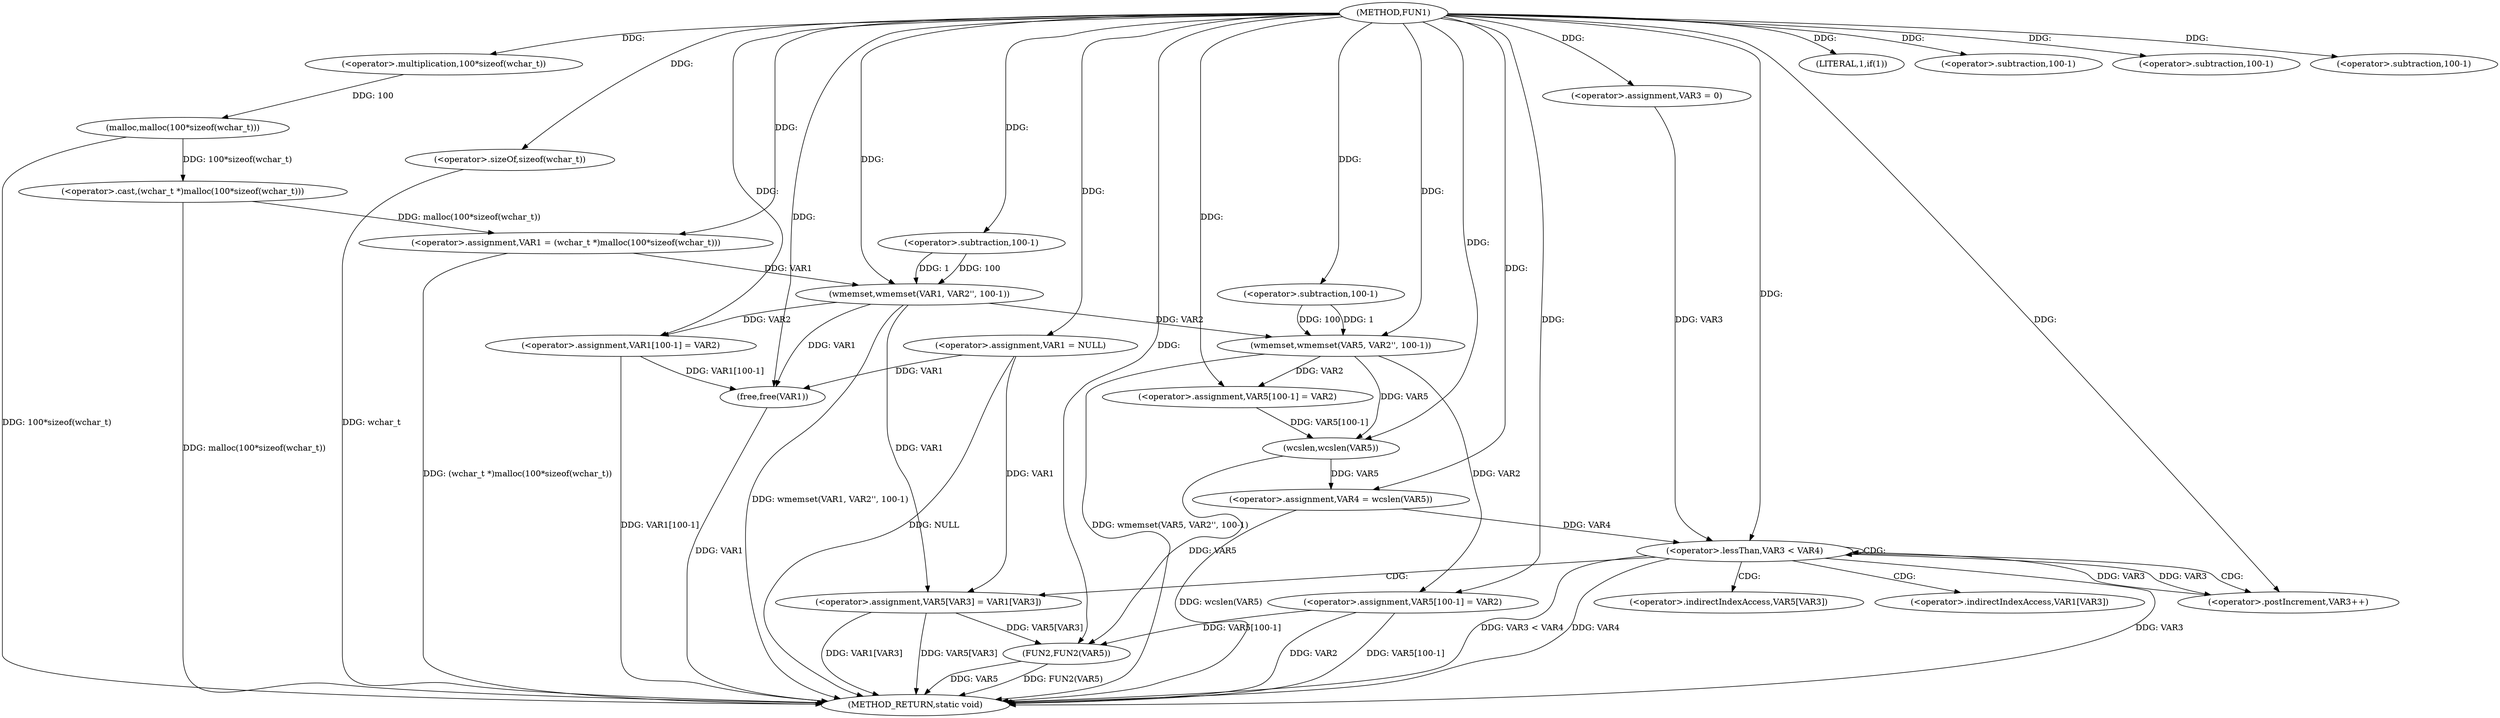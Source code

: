 digraph FUN1 {  
"1000100" [label = "(METHOD,FUN1)" ]
"1000180" [label = "(METHOD_RETURN,static void)" ]
"1000103" [label = "(<operator>.assignment,VAR1 = NULL)" ]
"1000107" [label = "(LITERAL,1,if(1))" ]
"1000109" [label = "(<operator>.assignment,VAR1 = (wchar_t *)malloc(100*sizeof(wchar_t)))" ]
"1000111" [label = "(<operator>.cast,(wchar_t *)malloc(100*sizeof(wchar_t)))" ]
"1000113" [label = "(malloc,malloc(100*sizeof(wchar_t)))" ]
"1000114" [label = "(<operator>.multiplication,100*sizeof(wchar_t))" ]
"1000116" [label = "(<operator>.sizeOf,sizeof(wchar_t))" ]
"1000118" [label = "(wmemset,wmemset(VAR1, VAR2'', 100-1))" ]
"1000121" [label = "(<operator>.subtraction,100-1)" ]
"1000124" [label = "(<operator>.assignment,VAR1[100-1] = VAR2)" ]
"1000127" [label = "(<operator>.subtraction,100-1)" ]
"1000135" [label = "(wmemset,wmemset(VAR5, VAR2'', 100-1))" ]
"1000138" [label = "(<operator>.subtraction,100-1)" ]
"1000141" [label = "(<operator>.assignment,VAR5[100-1] = VAR2)" ]
"1000144" [label = "(<operator>.subtraction,100-1)" ]
"1000148" [label = "(<operator>.assignment,VAR4 = wcslen(VAR5))" ]
"1000150" [label = "(wcslen,wcslen(VAR5))" ]
"1000153" [label = "(<operator>.assignment,VAR3 = 0)" ]
"1000156" [label = "(<operator>.lessThan,VAR3 < VAR4)" ]
"1000159" [label = "(<operator>.postIncrement,VAR3++)" ]
"1000162" [label = "(<operator>.assignment,VAR5[VAR3] = VAR1[VAR3])" ]
"1000169" [label = "(<operator>.assignment,VAR5[100-1] = VAR2)" ]
"1000172" [label = "(<operator>.subtraction,100-1)" ]
"1000176" [label = "(FUN2,FUN2(VAR5))" ]
"1000178" [label = "(free,free(VAR1))" ]
"1000163" [label = "(<operator>.indirectIndexAccess,VAR5[VAR3])" ]
"1000166" [label = "(<operator>.indirectIndexAccess,VAR1[VAR3])" ]
  "1000124" -> "1000180"  [ label = "DDG: VAR1[100-1]"] 
  "1000156" -> "1000180"  [ label = "DDG: VAR3"] 
  "1000178" -> "1000180"  [ label = "DDG: VAR1"] 
  "1000103" -> "1000180"  [ label = "DDG: NULL"] 
  "1000113" -> "1000180"  [ label = "DDG: 100*sizeof(wchar_t)"] 
  "1000162" -> "1000180"  [ label = "DDG: VAR1[VAR3]"] 
  "1000118" -> "1000180"  [ label = "DDG: wmemset(VAR1, VAR2'', 100-1)"] 
  "1000156" -> "1000180"  [ label = "DDG: VAR3 < VAR4"] 
  "1000116" -> "1000180"  [ label = "DDG: wchar_t"] 
  "1000156" -> "1000180"  [ label = "DDG: VAR4"] 
  "1000176" -> "1000180"  [ label = "DDG: FUN2(VAR5)"] 
  "1000135" -> "1000180"  [ label = "DDG: wmemset(VAR5, VAR2'', 100-1)"] 
  "1000111" -> "1000180"  [ label = "DDG: malloc(100*sizeof(wchar_t))"] 
  "1000176" -> "1000180"  [ label = "DDG: VAR5"] 
  "1000169" -> "1000180"  [ label = "DDG: VAR5[100-1]"] 
  "1000148" -> "1000180"  [ label = "DDG: wcslen(VAR5)"] 
  "1000162" -> "1000180"  [ label = "DDG: VAR5[VAR3]"] 
  "1000109" -> "1000180"  [ label = "DDG: (wchar_t *)malloc(100*sizeof(wchar_t))"] 
  "1000169" -> "1000180"  [ label = "DDG: VAR2"] 
  "1000100" -> "1000103"  [ label = "DDG: "] 
  "1000100" -> "1000107"  [ label = "DDG: "] 
  "1000111" -> "1000109"  [ label = "DDG: malloc(100*sizeof(wchar_t))"] 
  "1000100" -> "1000109"  [ label = "DDG: "] 
  "1000113" -> "1000111"  [ label = "DDG: 100*sizeof(wchar_t)"] 
  "1000114" -> "1000113"  [ label = "DDG: 100"] 
  "1000100" -> "1000114"  [ label = "DDG: "] 
  "1000100" -> "1000116"  [ label = "DDG: "] 
  "1000109" -> "1000118"  [ label = "DDG: VAR1"] 
  "1000100" -> "1000118"  [ label = "DDG: "] 
  "1000121" -> "1000118"  [ label = "DDG: 100"] 
  "1000121" -> "1000118"  [ label = "DDG: 1"] 
  "1000100" -> "1000121"  [ label = "DDG: "] 
  "1000118" -> "1000124"  [ label = "DDG: VAR2"] 
  "1000100" -> "1000124"  [ label = "DDG: "] 
  "1000100" -> "1000127"  [ label = "DDG: "] 
  "1000100" -> "1000135"  [ label = "DDG: "] 
  "1000118" -> "1000135"  [ label = "DDG: VAR2"] 
  "1000138" -> "1000135"  [ label = "DDG: 100"] 
  "1000138" -> "1000135"  [ label = "DDG: 1"] 
  "1000100" -> "1000138"  [ label = "DDG: "] 
  "1000135" -> "1000141"  [ label = "DDG: VAR2"] 
  "1000100" -> "1000141"  [ label = "DDG: "] 
  "1000100" -> "1000144"  [ label = "DDG: "] 
  "1000150" -> "1000148"  [ label = "DDG: VAR5"] 
  "1000100" -> "1000148"  [ label = "DDG: "] 
  "1000141" -> "1000150"  [ label = "DDG: VAR5[100-1]"] 
  "1000135" -> "1000150"  [ label = "DDG: VAR5"] 
  "1000100" -> "1000150"  [ label = "DDG: "] 
  "1000100" -> "1000153"  [ label = "DDG: "] 
  "1000159" -> "1000156"  [ label = "DDG: VAR3"] 
  "1000153" -> "1000156"  [ label = "DDG: VAR3"] 
  "1000100" -> "1000156"  [ label = "DDG: "] 
  "1000148" -> "1000156"  [ label = "DDG: VAR4"] 
  "1000156" -> "1000159"  [ label = "DDG: VAR3"] 
  "1000100" -> "1000159"  [ label = "DDG: "] 
  "1000103" -> "1000162"  [ label = "DDG: VAR1"] 
  "1000118" -> "1000162"  [ label = "DDG: VAR1"] 
  "1000100" -> "1000169"  [ label = "DDG: "] 
  "1000135" -> "1000169"  [ label = "DDG: VAR2"] 
  "1000100" -> "1000172"  [ label = "DDG: "] 
  "1000150" -> "1000176"  [ label = "DDG: VAR5"] 
  "1000169" -> "1000176"  [ label = "DDG: VAR5[100-1]"] 
  "1000162" -> "1000176"  [ label = "DDG: VAR5[VAR3]"] 
  "1000100" -> "1000176"  [ label = "DDG: "] 
  "1000124" -> "1000178"  [ label = "DDG: VAR1[100-1]"] 
  "1000103" -> "1000178"  [ label = "DDG: VAR1"] 
  "1000118" -> "1000178"  [ label = "DDG: VAR1"] 
  "1000100" -> "1000178"  [ label = "DDG: "] 
  "1000156" -> "1000163"  [ label = "CDG: "] 
  "1000156" -> "1000159"  [ label = "CDG: "] 
  "1000156" -> "1000156"  [ label = "CDG: "] 
  "1000156" -> "1000166"  [ label = "CDG: "] 
  "1000156" -> "1000162"  [ label = "CDG: "] 
}
